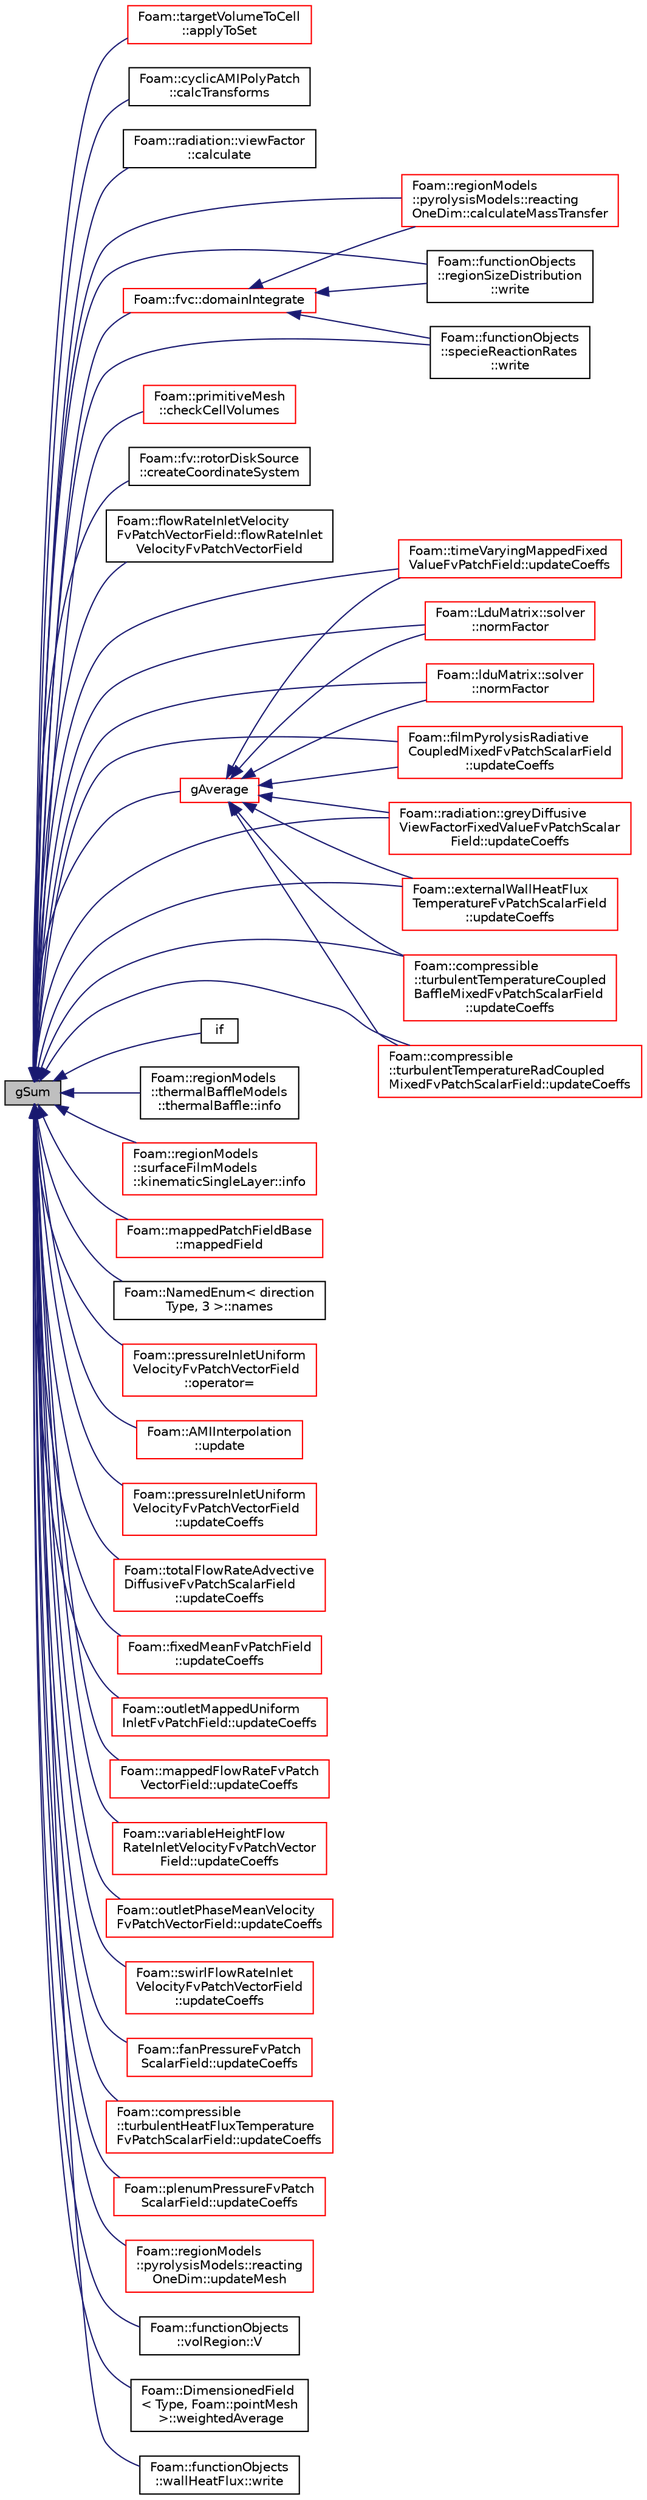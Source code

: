 digraph "gSum"
{
  bgcolor="transparent";
  edge [fontname="Helvetica",fontsize="10",labelfontname="Helvetica",labelfontsize="10"];
  node [fontname="Helvetica",fontsize="10",shape=record];
  rankdir="LR";
  Node74454 [label="gSum",height=0.2,width=0.4,color="black", fillcolor="grey75", style="filled", fontcolor="black"];
  Node74454 -> Node74455 [dir="back",color="midnightblue",fontsize="10",style="solid",fontname="Helvetica"];
  Node74455 [label="Foam::targetVolumeToCell\l::applyToSet",height=0.2,width=0.4,color="red",URL="$a26465.html#a2d6074569c50892cef0d0f02422c89d1"];
  Node74454 -> Node74458 [dir="back",color="midnightblue",fontsize="10",style="solid",fontname="Helvetica"];
  Node74458 [label="Foam::cyclicAMIPolyPatch\l::calcTransforms",height=0.2,width=0.4,color="black",URL="$a26077.html#afb48497736bbafb1fbb000cd218d1779",tooltip="Recalculate the transformation tensors. "];
  Node74454 -> Node74459 [dir="back",color="midnightblue",fontsize="10",style="solid",fontname="Helvetica"];
  Node74459 [label="Foam::radiation::viewFactor\l::calculate",height=0.2,width=0.4,color="black",URL="$a31381.html#afe1d8348c24e6589bc7c0b3f689316a7",tooltip="Solve system of equation(s) "];
  Node74454 -> Node74460 [dir="back",color="midnightblue",fontsize="10",style="solid",fontname="Helvetica"];
  Node74460 [label="Foam::regionModels\l::pyrolysisModels::reacting\lOneDim::calculateMassTransfer",height=0.2,width=0.4,color="red",URL="$a30053.html#aebd682c7a3b4af9a49c23c154d966dde",tooltip="Mass check. "];
  Node74454 -> Node74462 [dir="back",color="midnightblue",fontsize="10",style="solid",fontname="Helvetica"];
  Node74462 [label="Foam::primitiveMesh\l::checkCellVolumes",height=0.2,width=0.4,color="red",URL="$a28685.html#aa29ca6f1bc204f12a597314925ce4b19",tooltip="Check for negative cell volumes. "];
  Node74454 -> Node74523 [dir="back",color="midnightblue",fontsize="10",style="solid",fontname="Helvetica"];
  Node74523 [label="Foam::fv::rotorDiskSource\l::createCoordinateSystem",height=0.2,width=0.4,color="black",URL="$a24629.html#a8b15ea5f84e4d867bfb3f7543065f67a",tooltip="Create the co-ordinate system. "];
  Node74454 -> Node74524 [dir="back",color="midnightblue",fontsize="10",style="solid",fontname="Helvetica"];
  Node74524 [label="Foam::fvc::domainIntegrate",height=0.2,width=0.4,color="red",URL="$a21861.html#a97e6958677a3a619ece7528613725d84"];
  Node74524 -> Node74530 [dir="back",color="midnightblue",fontsize="10",style="solid",fontname="Helvetica"];
  Node74530 [label="Foam::functionObjects\l::regionSizeDistribution\l::write",height=0.2,width=0.4,color="black",URL="$a24265.html#ae8f6374e29a250261b3979bbd6e5cb40",tooltip="Calculate the regionSizeDistribution and write. "];
  Node74524 -> Node74460 [dir="back",color="midnightblue",fontsize="10",style="solid",fontname="Helvetica"];
  Node74524 -> Node74539 [dir="back",color="midnightblue",fontsize="10",style="solid",fontname="Helvetica"];
  Node74539 [label="Foam::functionObjects\l::specieReactionRates\l::write",height=0.2,width=0.4,color="black",URL="$a31153.html#ae8f6374e29a250261b3979bbd6e5cb40",tooltip="Write the specie reaction rates. "];
  Node74454 -> Node74540 [dir="back",color="midnightblue",fontsize="10",style="solid",fontname="Helvetica"];
  Node74540 [label="Foam::flowRateInletVelocity\lFvPatchVectorField::flowRateInlet\lVelocityFvPatchVectorField",height=0.2,width=0.4,color="black",URL="$a22929.html#a8afdf558fe6ea996006871356b6c05e6",tooltip="Construct as copy setting internal field reference. "];
  Node74454 -> Node74541 [dir="back",color="midnightblue",fontsize="10",style="solid",fontname="Helvetica"];
  Node74541 [label="gAverage",height=0.2,width=0.4,color="red",URL="$a21851.html#ab45e56189711a2e5cdd381a0e2b6cc5c"];
  Node74541 -> Node74629 [dir="back",color="midnightblue",fontsize="10",style="solid",fontname="Helvetica"];
  Node74629 [label="Foam::timeVaryingMappedFixed\lValueFvPatchField::updateCoeffs",height=0.2,width=0.4,color="red",URL="$a23097.html#a7e24eafac629d3733181cd942d4c902f",tooltip="Update the coefficients associated with the patch field. "];
  Node74541 -> Node74704 [dir="back",color="midnightblue",fontsize="10",style="solid",fontname="Helvetica"];
  Node74704 [label="Foam::LduMatrix::solver\l::normFactor",height=0.2,width=0.4,color="red",URL="$a28109.html#a6aa0b30e627d50b23f0a20f8f7e87482",tooltip="Return the matrix norm used to normalise the residual for the. "];
  Node74541 -> Node74711 [dir="back",color="midnightblue",fontsize="10",style="solid",fontname="Helvetica"];
  Node74711 [label="Foam::lduMatrix::solver\l::normFactor",height=0.2,width=0.4,color="red",URL="$a27933.html#a5d368da85f299097a898b72e57da9c9b",tooltip="Return the matrix norm used to normalise the residual for the. "];
  Node74541 -> Node74656 [dir="back",color="midnightblue",fontsize="10",style="solid",fontname="Helvetica"];
  Node74656 [label="Foam::filmPyrolysisRadiative\lCoupledMixedFvPatchScalarField\l::updateCoeffs",height=0.2,width=0.4,color="red",URL="$a30057.html#a7e24eafac629d3733181cd942d4c902f",tooltip="Update the coefficients associated with the patch field. "];
  Node74541 -> Node74982 [dir="back",color="midnightblue",fontsize="10",style="solid",fontname="Helvetica"];
  Node74982 [label="Foam::radiation::greyDiffusive\lViewFactorFixedValueFvPatchScalar\lField::updateCoeffs",height=0.2,width=0.4,color="red",URL="$a31329.html#a7e24eafac629d3733181cd942d4c902f",tooltip="Update the coefficients associated with the patch field. "];
  Node74541 -> Node74985 [dir="back",color="midnightblue",fontsize="10",style="solid",fontname="Helvetica"];
  Node74985 [label="Foam::externalWallHeatFlux\lTemperatureFvPatchScalarField\l::updateCoeffs",height=0.2,width=0.4,color="red",URL="$a32001.html#a7e24eafac629d3733181cd942d4c902f",tooltip="Update the coefficients associated with the patch field. "];
  Node74541 -> Node74674 [dir="back",color="midnightblue",fontsize="10",style="solid",fontname="Helvetica"];
  Node74674 [label="Foam::compressible\l::turbulentTemperatureCoupled\lBaffleMixedFvPatchScalarField\l::updateCoeffs",height=0.2,width=0.4,color="red",URL="$a32021.html#a7e24eafac629d3733181cd942d4c902f",tooltip="Update the coefficients associated with the patch field. "];
  Node74541 -> Node74676 [dir="back",color="midnightblue",fontsize="10",style="solid",fontname="Helvetica"];
  Node74676 [label="Foam::compressible\l::turbulentTemperatureRadCoupled\lMixedFvPatchScalarField::updateCoeffs",height=0.2,width=0.4,color="red",URL="$a32025.html#a7e24eafac629d3733181cd942d4c902f",tooltip="Update the coefficients associated with the patch field. "];
  Node74454 -> Node74989 [dir="back",color="midnightblue",fontsize="10",style="solid",fontname="Helvetica"];
  Node74989 [label="if",height=0.2,width=0.4,color="black",URL="$a20195.html#a7249a5be96007daaf6a7fea1b25c3adc"];
  Node74454 -> Node74990 [dir="back",color="midnightblue",fontsize="10",style="solid",fontname="Helvetica"];
  Node74990 [label="Foam::regionModels\l::thermalBaffleModels\l::thermalBaffle::info",height=0.2,width=0.4,color="black",URL="$a30277.html#ac1b66fe77173de9e5e8542b2823d6071",tooltip="Provide some feedback. "];
  Node74454 -> Node74991 [dir="back",color="midnightblue",fontsize="10",style="solid",fontname="Helvetica"];
  Node74991 [label="Foam::regionModels\l::surfaceFilmModels\l::kinematicSingleLayer::info",height=0.2,width=0.4,color="red",URL="$a30117.html#ac1b66fe77173de9e5e8542b2823d6071",tooltip="Provide some feedback. "];
  Node74454 -> Node74992 [dir="back",color="midnightblue",fontsize="10",style="solid",fontname="Helvetica"];
  Node74992 [label="Foam::mappedPatchFieldBase\l::mappedField",height=0.2,width=0.4,color="red",URL="$a22965.html#a64601fddebd792642d8cefb7b7cd93f9",tooltip="Map sampleField onto *this patch. "];
  Node74454 -> Node74795 [dir="back",color="midnightblue",fontsize="10",style="solid",fontname="Helvetica"];
  Node74795 [label="Foam::NamedEnum\< direction\lType, 3 \>::names",height=0.2,width=0.4,color="black",URL="$a27113.html#a7350da3a0edd92cd11e6c479c9967dc8"];
  Node74454 -> Node74704 [dir="back",color="midnightblue",fontsize="10",style="solid",fontname="Helvetica"];
  Node74454 -> Node74711 [dir="back",color="midnightblue",fontsize="10",style="solid",fontname="Helvetica"];
  Node74454 -> Node74994 [dir="back",color="midnightblue",fontsize="10",style="solid",fontname="Helvetica"];
  Node74994 [label="Foam::pressureInletUniform\lVelocityFvPatchVectorField\l::operator=",height=0.2,width=0.4,color="red",URL="$a23037.html#ac6e6d24b5f1a53d97efd5c64cfe58ace"];
  Node74454 -> Node74996 [dir="back",color="midnightblue",fontsize="10",style="solid",fontname="Helvetica"];
  Node74996 [label="Foam::AMIInterpolation\l::update",height=0.2,width=0.4,color="red",URL="$a25997.html#a92b6850defc60d6e032247c9bfe8d9bf",tooltip="Update addressing and weights. "];
  Node74454 -> Node74998 [dir="back",color="midnightblue",fontsize="10",style="solid",fontname="Helvetica"];
  Node74998 [label="Foam::pressureInletUniform\lVelocityFvPatchVectorField\l::updateCoeffs",height=0.2,width=0.4,color="red",URL="$a23037.html#a7e24eafac629d3733181cd942d4c902f",tooltip="Update the coefficients associated with the patch field. "];
  Node74454 -> Node74999 [dir="back",color="midnightblue",fontsize="10",style="solid",fontname="Helvetica"];
  Node74999 [label="Foam::totalFlowRateAdvective\lDiffusiveFvPatchScalarField\l::updateCoeffs",height=0.2,width=0.4,color="red",URL="$a32013.html#a7e24eafac629d3733181cd942d4c902f",tooltip="Update the coefficients associated with the patch field. "];
  Node74454 -> Node75001 [dir="back",color="midnightblue",fontsize="10",style="solid",fontname="Helvetica"];
  Node75001 [label="Foam::fixedMeanFvPatchField\l::updateCoeffs",height=0.2,width=0.4,color="red",URL="$a22909.html#a7e24eafac629d3733181cd942d4c902f",tooltip="Update the coefficients associated with the patch field. "];
  Node74454 -> Node75003 [dir="back",color="midnightblue",fontsize="10",style="solid",fontname="Helvetica"];
  Node75003 [label="Foam::outletMappedUniform\lInletFvPatchField::updateCoeffs",height=0.2,width=0.4,color="red",URL="$a23001.html#a7e24eafac629d3733181cd942d4c902f",tooltip="Update the coefficients associated with the patch field. "];
  Node74454 -> Node74652 [dir="back",color="midnightblue",fontsize="10",style="solid",fontname="Helvetica"];
  Node74652 [label="Foam::mappedFlowRateFvPatch\lVectorField::updateCoeffs",height=0.2,width=0.4,color="red",URL="$a22981.html#a7e24eafac629d3733181cd942d4c902f",tooltip="Update the coefficients associated with the patch field. "];
  Node74454 -> Node75005 [dir="back",color="midnightblue",fontsize="10",style="solid",fontname="Helvetica"];
  Node75005 [label="Foam::variableHeightFlow\lRateInletVelocityFvPatchVector\lField::updateCoeffs",height=0.2,width=0.4,color="red",URL="$a23153.html#a7e24eafac629d3733181cd942d4c902f",tooltip="Update the coefficients associated with the patch field. "];
  Node74454 -> Node74982 [dir="back",color="midnightblue",fontsize="10",style="solid",fontname="Helvetica"];
  Node74454 -> Node75008 [dir="back",color="midnightblue",fontsize="10",style="solid",fontname="Helvetica"];
  Node75008 [label="Foam::outletPhaseMeanVelocity\lFvPatchVectorField::updateCoeffs",height=0.2,width=0.4,color="red",URL="$a23005.html#a7e24eafac629d3733181cd942d4c902f",tooltip="Update the coefficients associated with the patch field. "];
  Node74454 -> Node75010 [dir="back",color="midnightblue",fontsize="10",style="solid",fontname="Helvetica"];
  Node75010 [label="Foam::swirlFlowRateInlet\lVelocityFvPatchVectorField\l::updateCoeffs",height=0.2,width=0.4,color="red",URL="$a23085.html#a7e24eafac629d3733181cd942d4c902f",tooltip="Update the coefficients associated with the patch field. "];
  Node74454 -> Node74674 [dir="back",color="midnightblue",fontsize="10",style="solid",fontname="Helvetica"];
  Node74454 -> Node75012 [dir="back",color="midnightblue",fontsize="10",style="solid",fontname="Helvetica"];
  Node75012 [label="Foam::fanPressureFvPatch\lScalarField::updateCoeffs",height=0.2,width=0.4,color="red",URL="$a22885.html#a7e24eafac629d3733181cd942d4c902f",tooltip="Update the coefficients associated with the patch field. "];
  Node74454 -> Node74656 [dir="back",color="midnightblue",fontsize="10",style="solid",fontname="Helvetica"];
  Node74454 -> Node74676 [dir="back",color="midnightblue",fontsize="10",style="solid",fontname="Helvetica"];
  Node74454 -> Node75014 [dir="back",color="midnightblue",fontsize="10",style="solid",fontname="Helvetica"];
  Node75014 [label="Foam::compressible\l::turbulentHeatFluxTemperature\lFvPatchScalarField::updateCoeffs",height=0.2,width=0.4,color="red",URL="$a32017.html#a7e24eafac629d3733181cd942d4c902f",tooltip="Update the coefficients associated with the patch field. "];
  Node74454 -> Node74629 [dir="back",color="midnightblue",fontsize="10",style="solid",fontname="Helvetica"];
  Node74454 -> Node74985 [dir="back",color="midnightblue",fontsize="10",style="solid",fontname="Helvetica"];
  Node74454 -> Node75016 [dir="back",color="midnightblue",fontsize="10",style="solid",fontname="Helvetica"];
  Node75016 [label="Foam::plenumPressureFvPatch\lScalarField::updateCoeffs",height=0.2,width=0.4,color="red",URL="$a23017.html#a7e24eafac629d3733181cd942d4c902f",tooltip="Update the coefficients associated with the patch field. "];
  Node74454 -> Node75018 [dir="back",color="midnightblue",fontsize="10",style="solid",fontname="Helvetica"];
  Node75018 [label="Foam::regionModels\l::pyrolysisModels::reacting\lOneDim::updateMesh",height=0.2,width=0.4,color="red",URL="$a30053.html#a952670312514ffa01609add0cd7292dd",tooltip="Update/move mesh based on change in mass. "];
  Node74454 -> Node75020 [dir="back",color="midnightblue",fontsize="10",style="solid",fontname="Helvetica"];
  Node75020 [label="Foam::functionObjects\l::volRegion::V",height=0.2,width=0.4,color="black",URL="$a23441.html#a282bf487b91383094d9ff76f417b24a7",tooltip="Return total volume of the region. "];
  Node74454 -> Node75021 [dir="back",color="midnightblue",fontsize="10",style="solid",fontname="Helvetica"];
  Node75021 [label="Foam::DimensionedField\l\< Type, Foam::pointMesh\l \>::weightedAverage",height=0.2,width=0.4,color="black",URL="$a27497.html#adffb7e90c6b7448832e53426e92da323",tooltip="Calculate and return weighted average. "];
  Node74454 -> Node74539 [dir="back",color="midnightblue",fontsize="10",style="solid",fontname="Helvetica"];
  Node74454 -> Node75022 [dir="back",color="midnightblue",fontsize="10",style="solid",fontname="Helvetica"];
  Node75022 [label="Foam::functionObjects\l::wallHeatFlux::write",height=0.2,width=0.4,color="black",URL="$a24337.html#ae8f6374e29a250261b3979bbd6e5cb40",tooltip="Write the wall heat-flux. "];
  Node74454 -> Node74530 [dir="back",color="midnightblue",fontsize="10",style="solid",fontname="Helvetica"];
}
